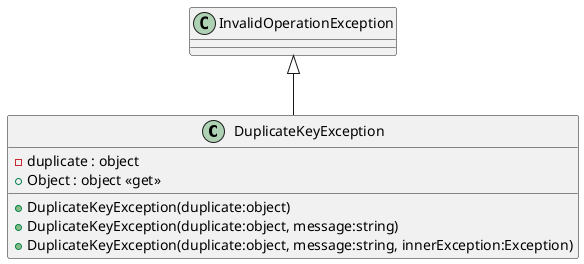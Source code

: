 @startuml
class DuplicateKeyException {
    - duplicate : object
    + DuplicateKeyException(duplicate:object)
    + DuplicateKeyException(duplicate:object, message:string)
    + DuplicateKeyException(duplicate:object, message:string, innerException:Exception)
    + Object : object <<get>>
}
InvalidOperationException <|-- DuplicateKeyException
@enduml
